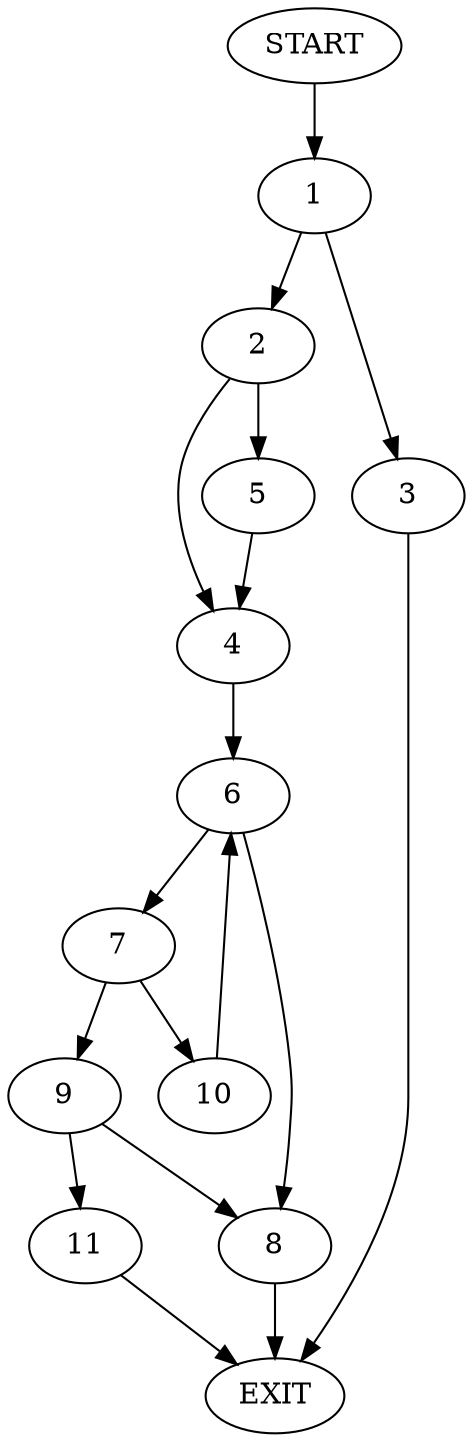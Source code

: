digraph {
0 [label="START"]
12 [label="EXIT"]
0 -> 1
1 -> 2
1 -> 3
2 -> 4
2 -> 5
3 -> 12
5 -> 4
4 -> 6
6 -> 7
6 -> 8
8 -> 12
7 -> 9
7 -> 10
9 -> 11
9 -> 8
10 -> 6
11 -> 12
}
